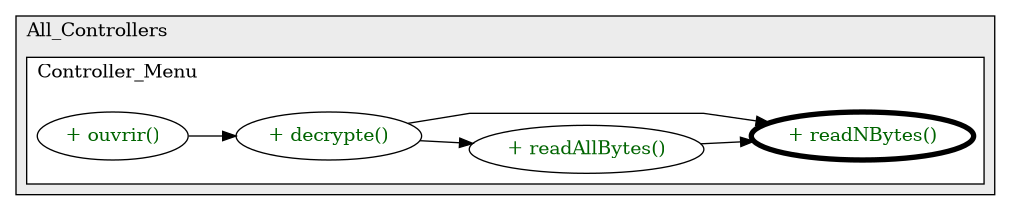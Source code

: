 @startuml

/' diagram meta data start
config=CallConfiguration;
{
  "rootMethod": "Version_Etudiant.All_Controllers.Controller_Menu#readNBytes(FileInputStream,int)",
  "projectClassification": {
    "searchMode": "OpenProject", // OpenProject, AllProjects
    "includedProjects": "",
    "pathEndKeywords": "*.impl",
    "isClientPath": "",
    "isClientName": "",
    "isTestPath": "",
    "isTestName": "",
    "isMappingPath": "",
    "isMappingName": "",
    "isDataAccessPath": "",
    "isDataAccessName": "",
    "isDataStructurePath": "",
    "isDataStructureName": "",
    "isInterfaceStructuresPath": "",
    "isInterfaceStructuresName": "",
    "isEntryPointPath": "",
    "isEntryPointName": "",
    "treatFinalFieldsAsMandatory": false
  },
  "graphRestriction": {
    "classPackageExcludeFilter": "",
    "classPackageIncludeFilter": "",
    "classNameExcludeFilter": "",
    "classNameIncludeFilter": "",
    "methodNameExcludeFilter": "",
    "methodNameIncludeFilter": "",
    "removeByInheritance": "", // inheritance/annotation based filtering is done in a second step
    "removeByAnnotation": "",
    "removeByClassPackage": "", // cleanup the graph after inheritance/annotation based filtering is done
    "removeByClassName": "",
    "cutMappings": false,
    "cutEnum": true,
    "cutTests": true,
    "cutClient": true,
    "cutDataAccess": true,
    "cutInterfaceStructures": true,
    "cutDataStructures": true,
    "cutGetterAndSetter": true,
    "cutConstructors": true
  },
  "graphTraversal": {
    "forwardDepth": 3,
    "backwardDepth": 3,
    "classPackageExcludeFilter": "",
    "classPackageIncludeFilter": "",
    "classNameExcludeFilter": "",
    "classNameIncludeFilter": "",
    "methodNameExcludeFilter": "",
    "methodNameIncludeFilter": "",
    "hideMappings": false,
    "hideDataStructures": false,
    "hidePrivateMethods": true,
    "hideInterfaceCalls": true, // indirection: implementation -> interface (is hidden) -> implementation
    "onlyShowApplicationEntryPoints": false, // root node is included
    "useMethodCallsForStructureDiagram": "ForwardOnly" // ForwardOnly, BothDirections, No
  },
  "details": {
    "aggregation": "GroupByClass", // ByClass, GroupByClass, None
    "showMethodParametersTypes": false,
    "showMethodParametersNames": false,
    "showMethodReturnType": false,
    "showPackageLevels": 2,
    "showCallOrder": false,
    "edgeMode": "MethodsOnly", // TypesOnly, MethodsOnly, TypesAndMethods, MethodsAndDirectTypeUsage
    "showDetailedClassStructure": false
  },
  "rootClass": "Version_Etudiant.All_Controllers.Controller_Menu",
  "extensionCallbackMethod": "" // qualified.class.name#methodName - signature: public static String method(String)
}
diagram meta data end '/



digraph g {
    rankdir="LR"
    splines=polyline
    

'nodes 
subgraph cluster_1850614151 { 
   	label=All_Controllers
	labeljust=l
	fillcolor="#ececec"
	style=filled
   
   subgraph cluster_1532096994 { 
   	label=Controller_Menu
	labeljust=l
	fillcolor=white
	style=filled
   
   Controller_Menu1397209006XXXdecrypte2189724[
	label="+ decrypte()"
	style=filled
	fillcolor=white
	tooltip="Controller_Menu

null"
	fontcolor=darkgreen
];

Controller_Menu1397209006XXXouvrir1067311644[
	label="+ ouvrir()"
	style=filled
	fillcolor=white
	tooltip="Controller_Menu

null"
	fontcolor=darkgreen
];

Controller_Menu1397209006XXXreadAllBytes796948654[
	label="+ readAllBytes()"
	style=filled
	fillcolor=white
	tooltip="Controller_Menu

null"
	fontcolor=darkgreen
];

Controller_Menu1397209006XXXreadNBytes1903292941[
	label="+ readNBytes()"
	style=filled
	fillcolor=white
	tooltip="Controller_Menu

null"
	penwidth=4
	fontcolor=darkgreen
];
} 
} 

'edges    
Controller_Menu1397209006XXXdecrypte2189724 -> Controller_Menu1397209006XXXreadAllBytes796948654;
Controller_Menu1397209006XXXdecrypte2189724 -> Controller_Menu1397209006XXXreadNBytes1903292941;
Controller_Menu1397209006XXXouvrir1067311644 -> Controller_Menu1397209006XXXdecrypte2189724;
Controller_Menu1397209006XXXreadAllBytes796948654 -> Controller_Menu1397209006XXXreadNBytes1903292941;
    
}
@enduml